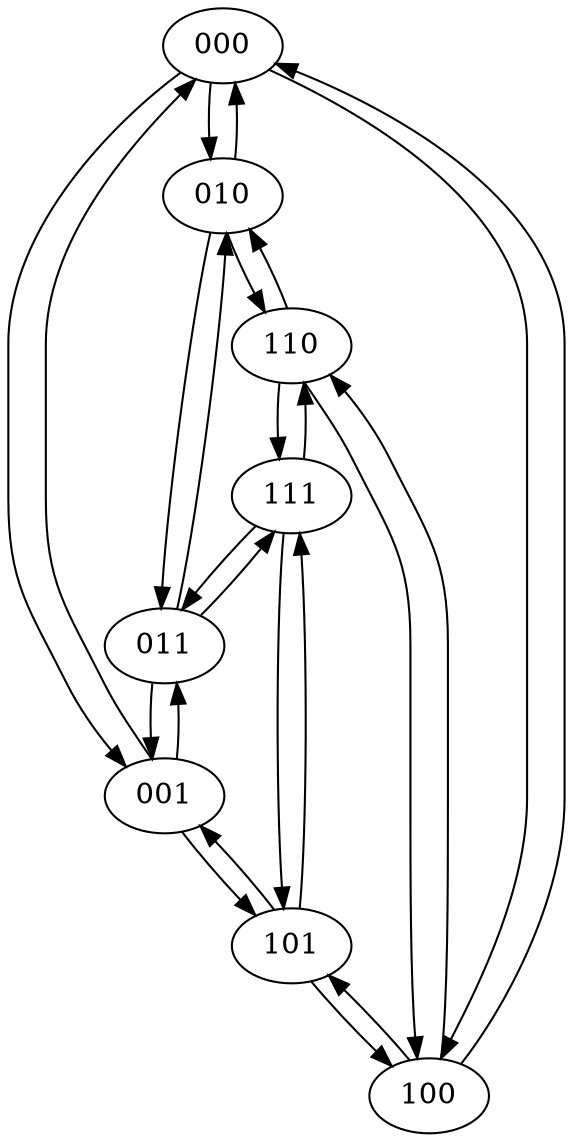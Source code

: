 digraph G {
000 -> 010;
000 -> 100;
000 -> 001;
001 -> 011;
001 -> 000;
001 -> 101;
010 -> 110;
010 -> 011;
010 -> 000;
011 -> 010;
011 -> 111;
011 -> 001;
100 -> 110;
100 -> 000;
100 -> 101;
101 -> 111;
101 -> 100;
101 -> 001;
110 -> 010;
110 -> 111;
110 -> 100;
111 -> 110;
111 -> 011;
111 -> 101;
}
